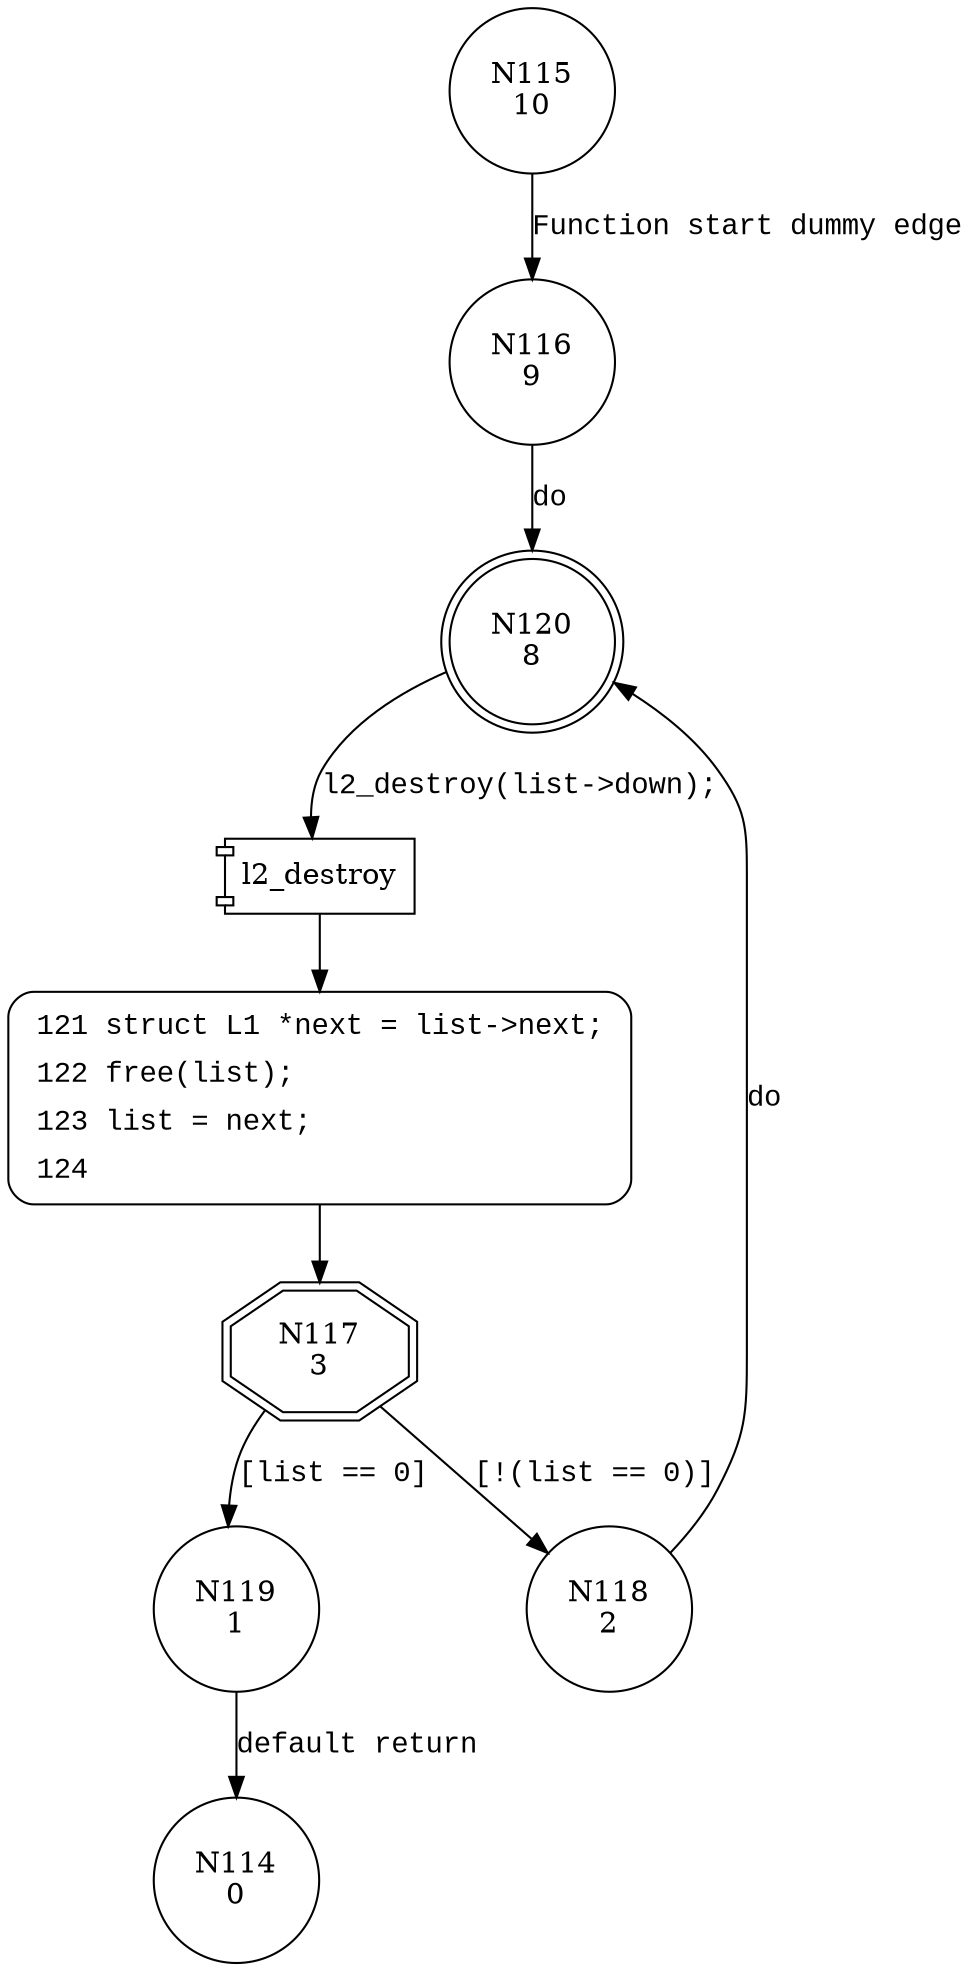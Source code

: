 digraph l1_destroy {
115 [shape="circle" label="N115\n10"]
116 [shape="circle" label="N116\n9"]
120 [shape="doublecircle" label="N120\n8"]
121 [shape="circle" label="N121\n7"]
117 [shape="doubleoctagon" label="N117\n3"]
119 [shape="circle" label="N119\n1"]
118 [shape="circle" label="N118\n2"]
114 [shape="circle" label="N114\n0"]
121 [style="filled,bold" penwidth="1" fillcolor="white" fontname="Courier New" shape="Mrecord" label=<<table border="0" cellborder="0" cellpadding="3" bgcolor="white"><tr><td align="right">121</td><td align="left">struct L1 *next = list-&gt;next;</td></tr><tr><td align="right">122</td><td align="left">free(list);</td></tr><tr><td align="right">123</td><td align="left">list = next;</td></tr><tr><td align="right">124</td><td align="left"></td></tr></table>>]
121 -> 117[label=""]
115 -> 116 [label="Function start dummy edge" fontname="Courier New"]
100004 [shape="component" label="l2_destroy"]
120 -> 100004 [label="l2_destroy(list->down);" fontname="Courier New"]
100004 -> 121 [label="" fontname="Courier New"]
117 -> 119 [label="[list == 0]" fontname="Courier New"]
117 -> 118 [label="[!(list == 0)]" fontname="Courier New"]
119 -> 114 [label="default return" fontname="Courier New"]
116 -> 120 [label="do" fontname="Courier New"]
118 -> 120 [label="do" fontname="Courier New"]
}
